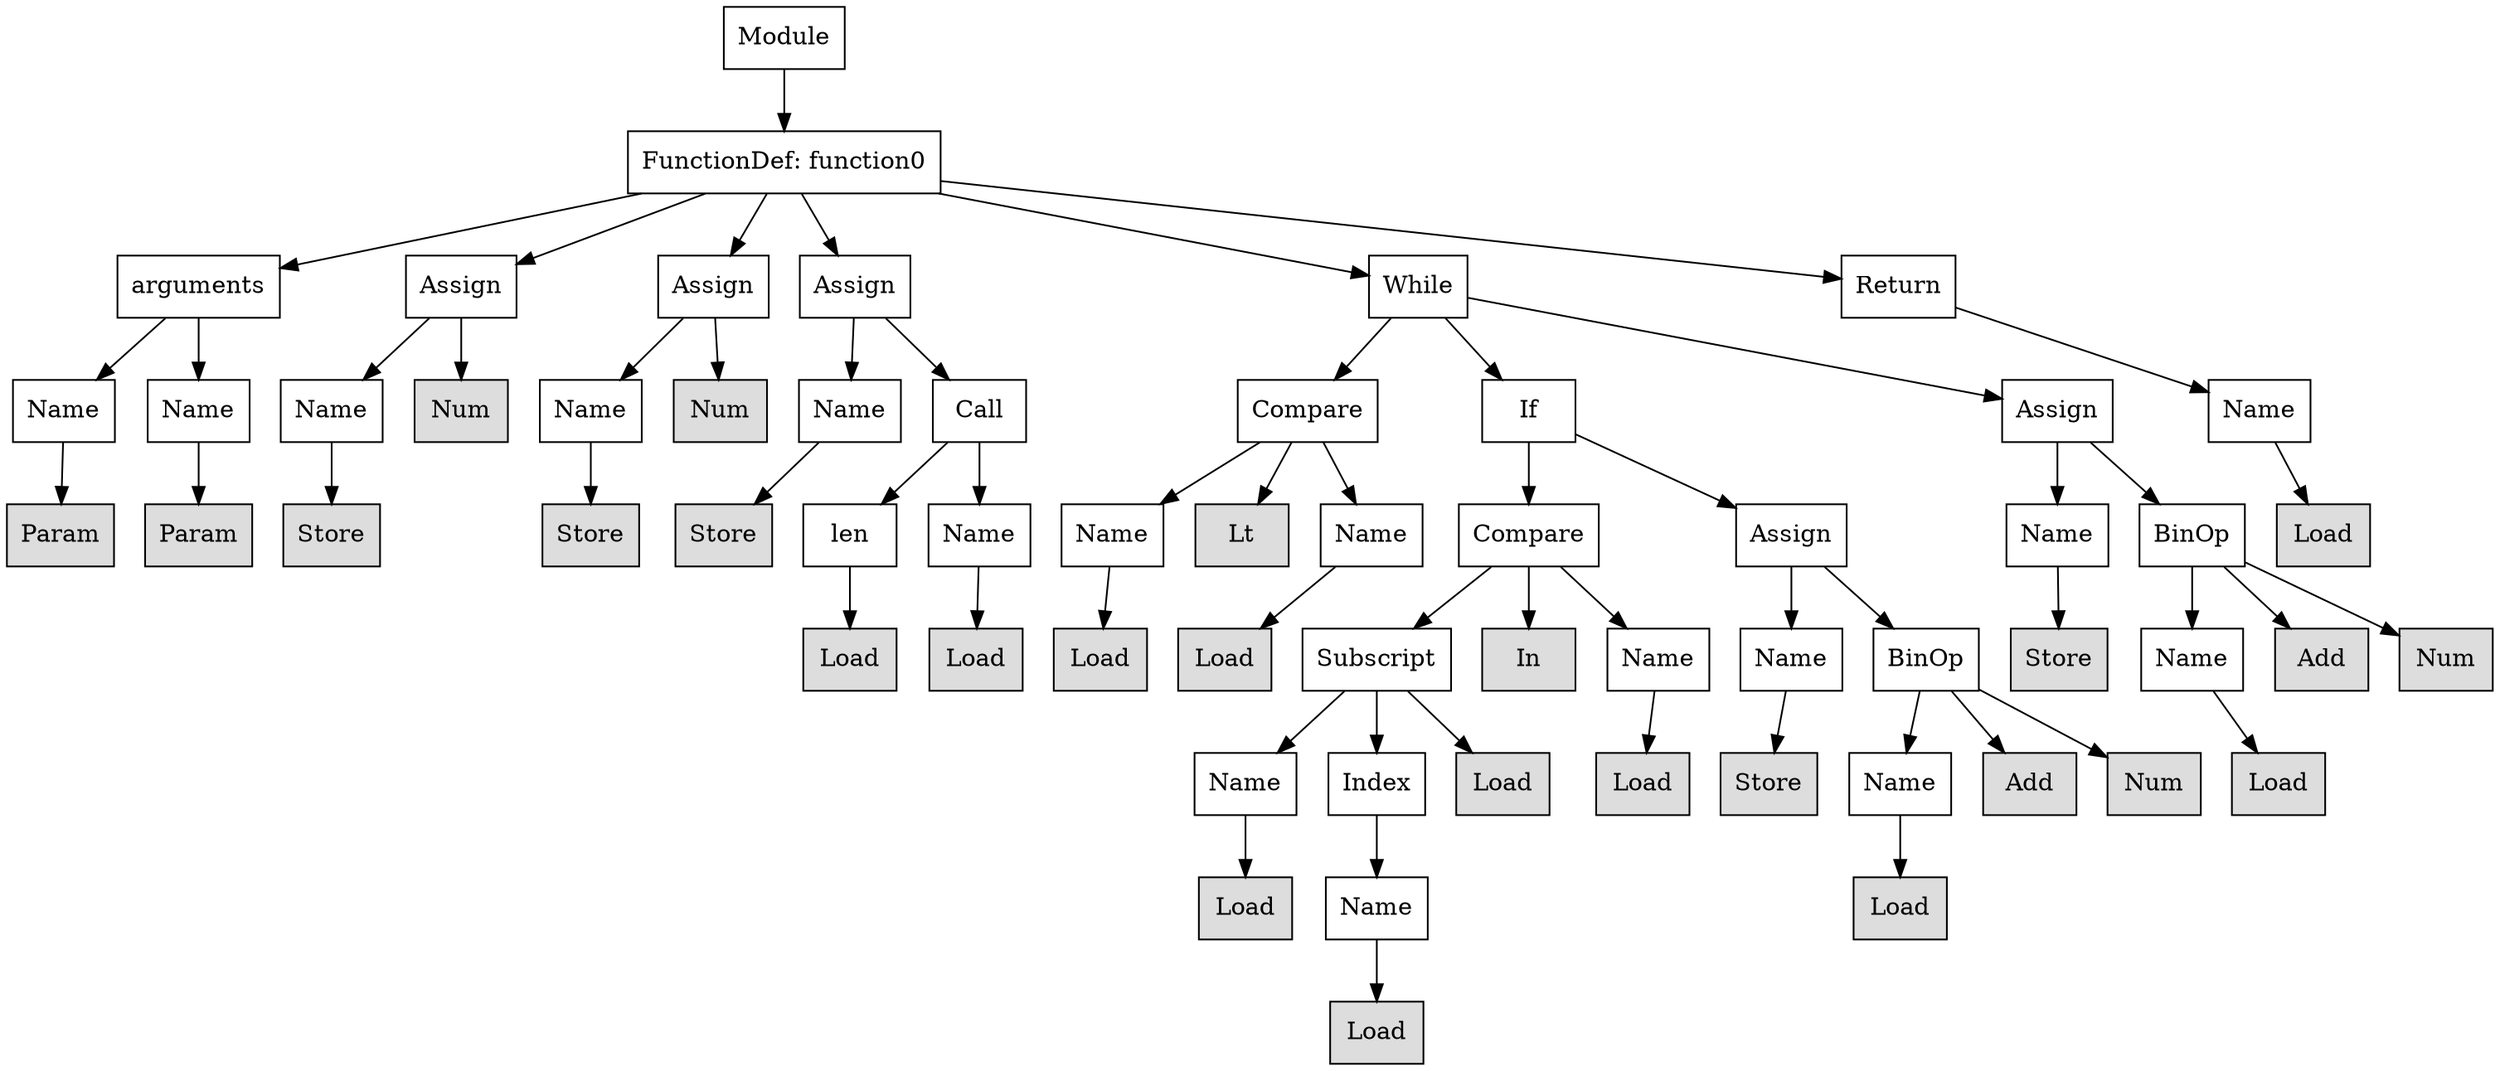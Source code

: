digraph G {
n0 [shape=rect, label="Module"];
n1 [shape=rect, label="FunctionDef: function0"];
n2 [shape=rect, label="arguments"];
n3 [shape=rect, label="Assign"];
n4 [shape=rect, label="Assign"];
n5 [shape=rect, label="Assign"];
n6 [shape=rect, label="While"];
n7 [shape=rect, label="Return"];
n8 [shape=rect, label="Name"];
n9 [shape=rect, label="Name"];
n10 [shape=rect, label="Name"];
n11 [shape=rect, label="Num" style="filled" fillcolor="#dddddd"];
n12 [shape=rect, label="Name"];
n13 [shape=rect, label="Num" style="filled" fillcolor="#dddddd"];
n14 [shape=rect, label="Name"];
n15 [shape=rect, label="Call"];
n16 [shape=rect, label="Compare"];
n17 [shape=rect, label="If"];
n18 [shape=rect, label="Assign"];
n19 [shape=rect, label="Name"];
n20 [shape=rect, label="Param" style="filled" fillcolor="#dddddd"];
n21 [shape=rect, label="Param" style="filled" fillcolor="#dddddd"];
n22 [shape=rect, label="Store" style="filled" fillcolor="#dddddd"];
n23 [shape=rect, label="Store" style="filled" fillcolor="#dddddd"];
n24 [shape=rect, label="Store" style="filled" fillcolor="#dddddd"];
n25 [shape=rect, label="len"];
n26 [shape=rect, label="Name"];
n27 [shape=rect, label="Name"];
n28 [shape=rect, label="Lt" style="filled" fillcolor="#dddddd"];
n29 [shape=rect, label="Name"];
n30 [shape=rect, label="Compare"];
n31 [shape=rect, label="Assign"];
n32 [shape=rect, label="Name"];
n33 [shape=rect, label="BinOp"];
n34 [shape=rect, label="Load" style="filled" fillcolor="#dddddd"];
n35 [shape=rect, label="Load" style="filled" fillcolor="#dddddd"];
n36 [shape=rect, label="Load" style="filled" fillcolor="#dddddd"];
n37 [shape=rect, label="Load" style="filled" fillcolor="#dddddd"];
n38 [shape=rect, label="Load" style="filled" fillcolor="#dddddd"];
n39 [shape=rect, label="Subscript"];
n40 [shape=rect, label="In" style="filled" fillcolor="#dddddd"];
n41 [shape=rect, label="Name"];
n42 [shape=rect, label="Name"];
n43 [shape=rect, label="BinOp"];
n44 [shape=rect, label="Store" style="filled" fillcolor="#dddddd"];
n45 [shape=rect, label="Name"];
n46 [shape=rect, label="Add" style="filled" fillcolor="#dddddd"];
n47 [shape=rect, label="Num" style="filled" fillcolor="#dddddd"];
n48 [shape=rect, label="Name"];
n49 [shape=rect, label="Index"];
n50 [shape=rect, label="Load" style="filled" fillcolor="#dddddd"];
n51 [shape=rect, label="Load" style="filled" fillcolor="#dddddd"];
n52 [shape=rect, label="Store" style="filled" fillcolor="#dddddd"];
n53 [shape=rect, label="Name"];
n54 [shape=rect, label="Add" style="filled" fillcolor="#dddddd"];
n55 [shape=rect, label="Num" style="filled" fillcolor="#dddddd"];
n56 [shape=rect, label="Load" style="filled" fillcolor="#dddddd"];
n57 [shape=rect, label="Load" style="filled" fillcolor="#dddddd"];
n58 [shape=rect, label="Name"];
n59 [shape=rect, label="Load" style="filled" fillcolor="#dddddd"];
n60 [shape=rect, label="Load" style="filled" fillcolor="#dddddd"];
n0 -> n1;
n1 -> n2;
n1 -> n3;
n1 -> n4;
n1 -> n5;
n1 -> n6;
n1 -> n7;
n2 -> n8;
n2 -> n9;
n3 -> n10;
n3 -> n11;
n4 -> n12;
n4 -> n13;
n5 -> n14;
n5 -> n15;
n6 -> n16;
n6 -> n17;
n6 -> n18;
n7 -> n19;
n8 -> n20;
n9 -> n21;
n10 -> n22;
n12 -> n23;
n14 -> n24;
n15 -> n25;
n15 -> n26;
n16 -> n27;
n16 -> n28;
n16 -> n29;
n17 -> n30;
n17 -> n31;
n18 -> n32;
n18 -> n33;
n19 -> n34;
n25 -> n35;
n26 -> n36;
n27 -> n37;
n29 -> n38;
n30 -> n39;
n30 -> n40;
n30 -> n41;
n31 -> n42;
n31 -> n43;
n32 -> n44;
n33 -> n45;
n33 -> n46;
n33 -> n47;
n39 -> n48;
n39 -> n49;
n39 -> n50;
n41 -> n51;
n42 -> n52;
n43 -> n53;
n43 -> n54;
n43 -> n55;
n45 -> n56;
n48 -> n57;
n49 -> n58;
n53 -> n59;
n58 -> n60;
}
